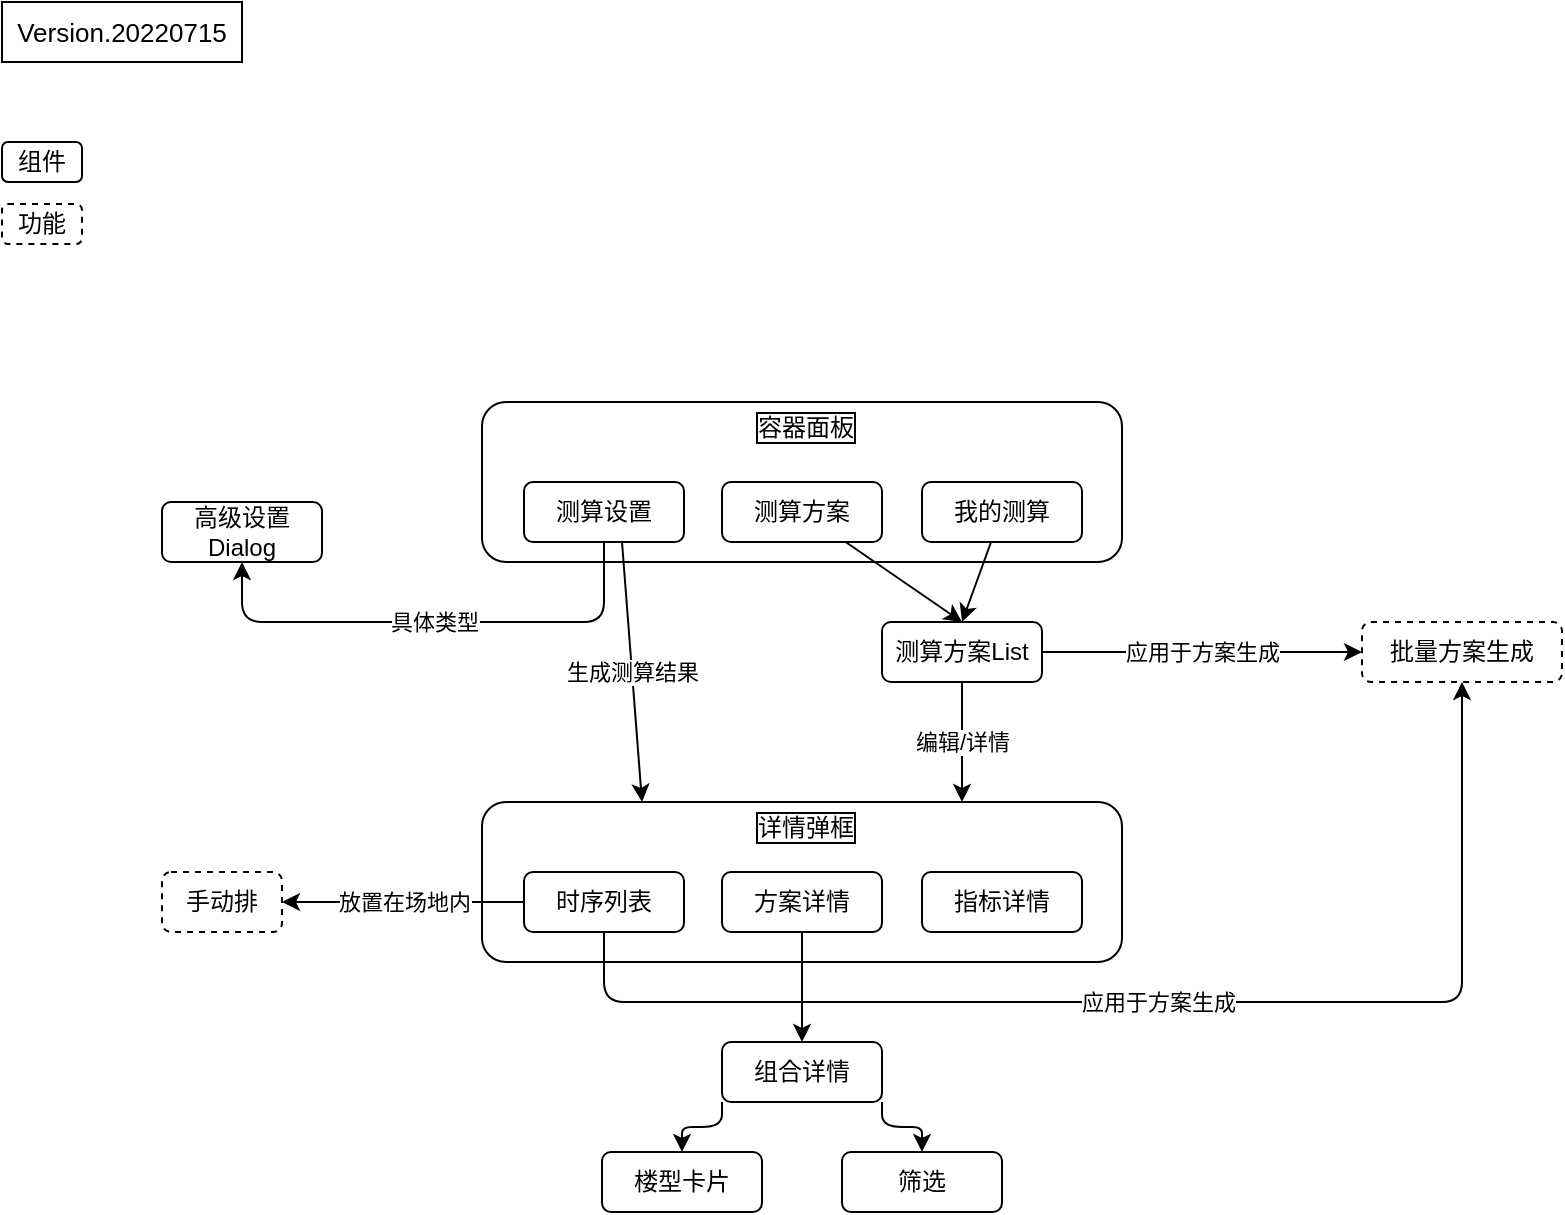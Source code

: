 <mxfile>
    <diagram id="CM2yZiR9s1118sd3ifpE" name="组件关系图">
        <mxGraphModel dx="888" dy="582" grid="1" gridSize="10" guides="1" tooltips="1" connect="1" arrows="1" fold="1" page="1" pageScale="1" pageWidth="827" pageHeight="1169" math="0" shadow="0">
            <root>
                <mxCell id="0"/>
                <mxCell id="1" parent="0"/>
                <mxCell id="2" value="容器面板" style="rounded=1;whiteSpace=wrap;html=1;fillColor=none;align=center;verticalAlign=top;spacing=0;spacingLeft=4;labelBorderColor=default;" vertex="1" parent="1">
                    <mxGeometry x="250" y="210" width="320" height="80" as="geometry"/>
                </mxCell>
                <mxCell id="3" value="Version.20220715" style="rounded=0;whiteSpace=wrap;html=1;labelBorderColor=none;fontSize=13;fillColor=none;" vertex="1" parent="1">
                    <mxGeometry x="10" y="10" width="120" height="30" as="geometry"/>
                </mxCell>
                <mxCell id="5" value="测算设置" style="rounded=1;whiteSpace=wrap;html=1;labelBorderColor=none;fillColor=none;" vertex="1" parent="1">
                    <mxGeometry x="271" y="250" width="80" height="30" as="geometry"/>
                </mxCell>
                <mxCell id="10" style="edgeStyle=none;html=1;entryX=0.5;entryY=0;entryDx=0;entryDy=0;" edge="1" parent="1" source="6" target="8">
                    <mxGeometry relative="1" as="geometry"/>
                </mxCell>
                <mxCell id="6" value="测算方案" style="rounded=1;whiteSpace=wrap;html=1;labelBorderColor=none;fillColor=none;" vertex="1" parent="1">
                    <mxGeometry x="370" y="250" width="80" height="30" as="geometry"/>
                </mxCell>
                <mxCell id="9" value="" style="edgeStyle=none;html=1;entryX=0.5;entryY=0;entryDx=0;entryDy=0;" edge="1" parent="1" source="7" target="8">
                    <mxGeometry relative="1" as="geometry"/>
                </mxCell>
                <mxCell id="7" value="我的测算" style="rounded=1;whiteSpace=wrap;html=1;labelBorderColor=none;fillColor=none;" vertex="1" parent="1">
                    <mxGeometry x="470" y="250" width="80" height="30" as="geometry"/>
                </mxCell>
                <mxCell id="18" value="编辑/详情" style="edgeStyle=none;html=1;entryX=0.75;entryY=0;entryDx=0;entryDy=0;" edge="1" parent="1" source="8" target="15">
                    <mxGeometry relative="1" as="geometry"/>
                </mxCell>
                <mxCell id="27" value="应用于方案生成" style="edgeStyle=none;html=1;entryX=0;entryY=0.5;entryDx=0;entryDy=0;" edge="1" parent="1" source="8" target="26">
                    <mxGeometry relative="1" as="geometry">
                        <mxPoint x="610" y="335" as="targetPoint"/>
                    </mxGeometry>
                </mxCell>
                <mxCell id="8" value="测算方案List" style="rounded=1;whiteSpace=wrap;html=1;labelBorderColor=none;fillColor=none;" vertex="1" parent="1">
                    <mxGeometry x="450" y="320" width="80" height="30" as="geometry"/>
                </mxCell>
                <mxCell id="11" value="高级设置Dialog" style="rounded=1;whiteSpace=wrap;html=1;labelBorderColor=none;fillColor=none;" vertex="1" parent="1">
                    <mxGeometry x="90" y="260" width="80" height="30" as="geometry"/>
                </mxCell>
                <mxCell id="13" value="具体类型" style="edgeStyle=elbowEdgeStyle;elbow=vertical;endArrow=classic;html=1;exitX=0.5;exitY=1;exitDx=0;exitDy=0;entryX=0.5;entryY=1;entryDx=0;entryDy=0;" edge="1" parent="1" source="5" target="11">
                    <mxGeometry width="50" height="50" relative="1" as="geometry">
                        <mxPoint x="390" y="340" as="sourcePoint"/>
                        <mxPoint x="440" y="290" as="targetPoint"/>
                        <Array as="points">
                            <mxPoint x="240" y="320"/>
                        </Array>
                    </mxGeometry>
                </mxCell>
                <mxCell id="16" value="生成测算结果" style="elbow=vertical;endArrow=classic;html=1;entryX=0.25;entryY=0;entryDx=0;entryDy=0;" edge="1" parent="1" target="15">
                    <mxGeometry width="50" height="50" relative="1" as="geometry">
                        <mxPoint x="320" y="280" as="sourcePoint"/>
                        <mxPoint x="440" y="280" as="targetPoint"/>
                    </mxGeometry>
                </mxCell>
                <mxCell id="23" value="" style="group" vertex="1" connectable="0" parent="1">
                    <mxGeometry x="250" y="410" width="320" height="80" as="geometry"/>
                </mxCell>
                <mxCell id="15" value="详情弹框" style="rounded=1;whiteSpace=wrap;html=1;fillColor=none;align=center;verticalAlign=top;spacing=0;spacingLeft=4;labelBorderColor=default;" vertex="1" parent="23">
                    <mxGeometry width="320" height="80" as="geometry"/>
                </mxCell>
                <mxCell id="20" value="时序列表" style="rounded=1;whiteSpace=wrap;html=1;labelBorderColor=none;fillColor=none;" vertex="1" parent="23">
                    <mxGeometry x="21" y="35" width="80" height="30" as="geometry"/>
                </mxCell>
                <mxCell id="21" value="方案详情" style="rounded=1;whiteSpace=wrap;html=1;labelBorderColor=none;fillColor=none;" vertex="1" parent="23">
                    <mxGeometry x="120" y="35" width="80" height="30" as="geometry"/>
                </mxCell>
                <mxCell id="22" value="指标详情" style="rounded=1;whiteSpace=wrap;html=1;labelBorderColor=none;fillColor=none;" vertex="1" parent="23">
                    <mxGeometry x="220" y="35" width="80" height="30" as="geometry"/>
                </mxCell>
                <mxCell id="26" value="批量方案生成" style="text;html=1;strokeColor=default;fillColor=none;align=center;verticalAlign=middle;whiteSpace=wrap;rounded=1;labelBorderColor=none;dashed=1;" vertex="1" parent="1">
                    <mxGeometry x="690" y="320" width="100" height="30" as="geometry"/>
                </mxCell>
                <mxCell id="33" value="应用于方案生成" style="edgeStyle=elbowEdgeStyle;html=1;entryX=0.5;entryY=1;entryDx=0;entryDy=0;elbow=horizontal;exitX=0.5;exitY=1;exitDx=0;exitDy=0;" edge="1" parent="1" source="20" target="26">
                    <mxGeometry relative="1" as="geometry">
                        <Array as="points">
                            <mxPoint x="520" y="510"/>
                        </Array>
                    </mxGeometry>
                </mxCell>
                <mxCell id="34" value="手动排" style="text;html=1;strokeColor=default;fillColor=none;align=center;verticalAlign=middle;whiteSpace=wrap;rounded=1;labelBorderColor=none;dashed=1;" vertex="1" parent="1">
                    <mxGeometry x="90" y="445" width="60" height="30" as="geometry"/>
                </mxCell>
                <mxCell id="35" value="组件" style="rounded=1;whiteSpace=wrap;html=1;labelBorderColor=none;fillColor=none;" vertex="1" parent="1">
                    <mxGeometry x="10" y="80" width="40" height="20" as="geometry"/>
                </mxCell>
                <mxCell id="36" value="功能" style="text;html=1;strokeColor=default;fillColor=none;align=center;verticalAlign=middle;whiteSpace=wrap;rounded=1;labelBorderColor=none;dashed=1;" vertex="1" parent="1">
                    <mxGeometry x="10" y="111" width="40" height="20" as="geometry"/>
                </mxCell>
                <mxCell id="37" value="放置在场地内" style="edgeStyle=elbowEdgeStyle;html=1;entryX=1;entryY=0.5;entryDx=0;entryDy=0;" edge="1" parent="1" source="20" target="34">
                    <mxGeometry relative="1" as="geometry">
                        <mxPoint x="191" y="460" as="targetPoint"/>
                    </mxGeometry>
                </mxCell>
                <mxCell id="57" style="edgeStyle=elbowEdgeStyle;html=1;exitX=1;exitY=1;exitDx=0;exitDy=0;entryX=0.5;entryY=0;entryDx=0;entryDy=0;elbow=vertical;" edge="1" parent="1" source="49" target="53">
                    <mxGeometry relative="1" as="geometry"/>
                </mxCell>
                <mxCell id="58" style="edgeStyle=elbowEdgeStyle;html=1;exitX=0;exitY=1;exitDx=0;exitDy=0;entryX=0.5;entryY=0;entryDx=0;entryDy=0;elbow=vertical;" edge="1" parent="1" source="49" target="51">
                    <mxGeometry relative="1" as="geometry"/>
                </mxCell>
                <mxCell id="49" value="组合详情" style="rounded=1;whiteSpace=wrap;html=1;labelBorderColor=none;fillColor=none;" vertex="1" parent="1">
                    <mxGeometry x="370" y="530" width="80" height="30" as="geometry"/>
                </mxCell>
                <mxCell id="50" value="" style="edgeStyle=elbowEdgeStyle;html=1;" edge="1" parent="1" source="21" target="49">
                    <mxGeometry relative="1" as="geometry"/>
                </mxCell>
                <mxCell id="51" value="楼型卡片" style="rounded=1;whiteSpace=wrap;html=1;labelBorderColor=none;fillColor=none;" vertex="1" parent="1">
                    <mxGeometry x="310" y="585" width="80" height="30" as="geometry"/>
                </mxCell>
                <mxCell id="53" value="筛选" style="rounded=1;whiteSpace=wrap;html=1;labelBorderColor=none;fillColor=none;" vertex="1" parent="1">
                    <mxGeometry x="430" y="585" width="80" height="30" as="geometry"/>
                </mxCell>
            </root>
        </mxGraphModel>
    </diagram>
</mxfile>